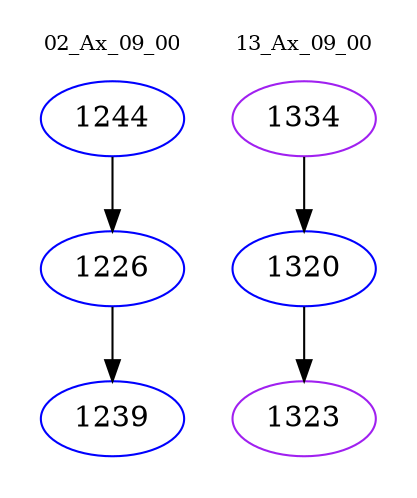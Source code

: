 digraph{
subgraph cluster_0 {
color = white
label = "02_Ax_09_00";
fontsize=10;
T0_1244 [label="1244", color="blue"]
T0_1244 -> T0_1226 [color="black"]
T0_1226 [label="1226", color="blue"]
T0_1226 -> T0_1239 [color="black"]
T0_1239 [label="1239", color="blue"]
}
subgraph cluster_1 {
color = white
label = "13_Ax_09_00";
fontsize=10;
T1_1334 [label="1334", color="purple"]
T1_1334 -> T1_1320 [color="black"]
T1_1320 [label="1320", color="blue"]
T1_1320 -> T1_1323 [color="black"]
T1_1323 [label="1323", color="purple"]
}
}
